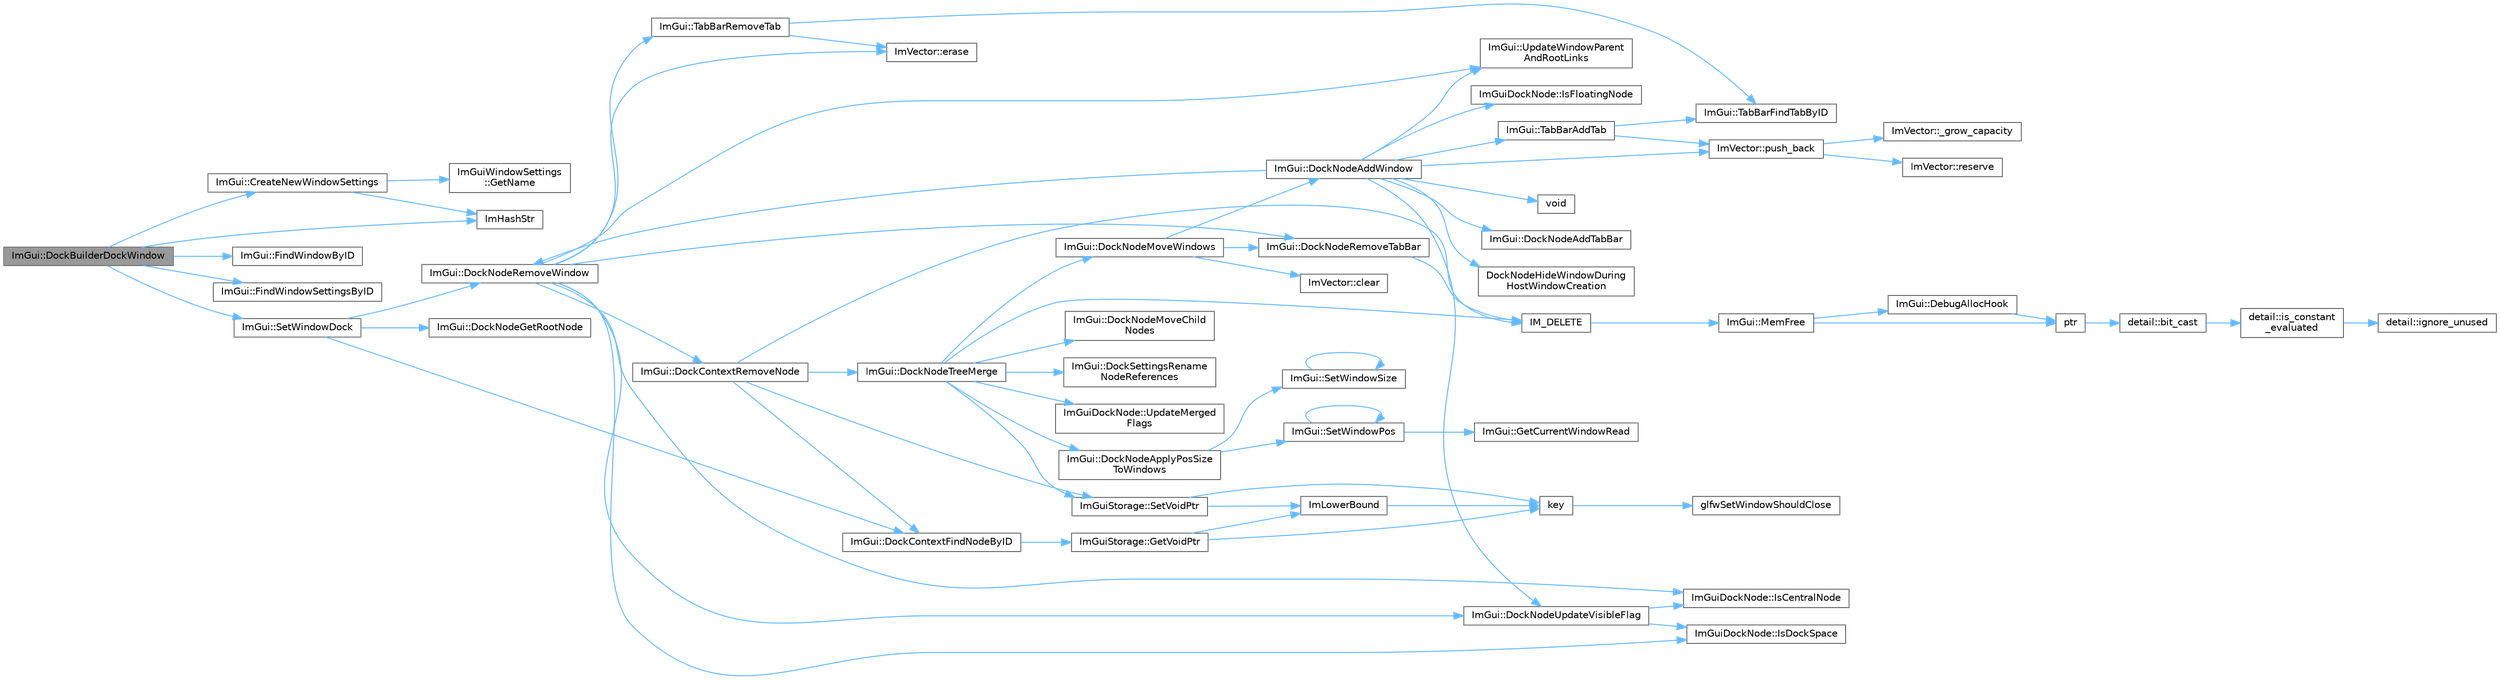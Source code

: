 digraph "ImGui::DockBuilderDockWindow"
{
 // LATEX_PDF_SIZE
  bgcolor="transparent";
  edge [fontname=Helvetica,fontsize=10,labelfontname=Helvetica,labelfontsize=10];
  node [fontname=Helvetica,fontsize=10,shape=box,height=0.2,width=0.4];
  rankdir="LR";
  Node1 [id="Node000001",label="ImGui::DockBuilderDockWindow",height=0.2,width=0.4,color="gray40", fillcolor="grey60", style="filled", fontcolor="black",tooltip=" "];
  Node1 -> Node2 [id="edge1_Node000001_Node000002",color="steelblue1",style="solid",tooltip=" "];
  Node2 [id="Node000002",label="ImGui::CreateNewWindowSettings",height=0.2,width=0.4,color="grey40", fillcolor="white", style="filled",URL="$namespace_im_gui.html#a2f325a08e833855b408f70a96d5fa064",tooltip=" "];
  Node2 -> Node3 [id="edge2_Node000002_Node000003",color="steelblue1",style="solid",tooltip=" "];
  Node3 [id="Node000003",label="ImGuiWindowSettings\l::GetName",height=0.2,width=0.4,color="grey40", fillcolor="white", style="filled",URL="$struct_im_gui_window_settings.html#a7a480e4ccc61ce5b8a4ac92d28ff5fd1",tooltip=" "];
  Node2 -> Node4 [id="edge3_Node000002_Node000004",color="steelblue1",style="solid",tooltip=" "];
  Node4 [id="Node000004",label="ImHashStr",height=0.2,width=0.4,color="grey40", fillcolor="white", style="filled",URL="$imgui_8cpp.html#ab6659b5d67f7a3369e099ce890e12223",tooltip=" "];
  Node1 -> Node5 [id="edge4_Node000001_Node000005",color="steelblue1",style="solid",tooltip=" "];
  Node5 [id="Node000005",label="ImGui::FindWindowByID",height=0.2,width=0.4,color="grey40", fillcolor="white", style="filled",URL="$namespace_im_gui.html#a82204d8800dc3a072ddbcbd2aecc48ac",tooltip=" "];
  Node1 -> Node6 [id="edge5_Node000001_Node000006",color="steelblue1",style="solid",tooltip=" "];
  Node6 [id="Node000006",label="ImGui::FindWindowSettingsByID",height=0.2,width=0.4,color="grey40", fillcolor="white", style="filled",URL="$namespace_im_gui.html#a186a7c51e5dc70e54843c9e9415707e2",tooltip=" "];
  Node1 -> Node4 [id="edge6_Node000001_Node000004",color="steelblue1",style="solid",tooltip=" "];
  Node1 -> Node7 [id="edge7_Node000001_Node000007",color="steelblue1",style="solid",tooltip=" "];
  Node7 [id="Node000007",label="ImGui::SetWindowDock",height=0.2,width=0.4,color="grey40", fillcolor="white", style="filled",URL="$namespace_im_gui.html#ac0bc045c65761e287ab5ef99833dcbbc",tooltip=" "];
  Node7 -> Node8 [id="edge8_Node000007_Node000008",color="steelblue1",style="solid",tooltip=" "];
  Node8 [id="Node000008",label="ImGui::DockContextFindNodeByID",height=0.2,width=0.4,color="grey40", fillcolor="white", style="filled",URL="$namespace_im_gui.html#a52be73f2abd2d0320469ba138f7c6d59",tooltip=" "];
  Node8 -> Node9 [id="edge9_Node000008_Node000009",color="steelblue1",style="solid",tooltip=" "];
  Node9 [id="Node000009",label="ImGuiStorage::GetVoidPtr",height=0.2,width=0.4,color="grey40", fillcolor="white", style="filled",URL="$struct_im_gui_storage.html#aaf87a98ede89da09113b0189f6d878ca",tooltip=" "];
  Node9 -> Node10 [id="edge10_Node000009_Node000010",color="steelblue1",style="solid",tooltip=" "];
  Node10 [id="Node000010",label="ImLowerBound",height=0.2,width=0.4,color="grey40", fillcolor="white", style="filled",URL="$imgui_8cpp.html#a409bfd6de574854cd644636ea13b6a8a",tooltip=" "];
  Node10 -> Node11 [id="edge11_Node000010_Node000011",color="steelblue1",style="solid",tooltip=" "];
  Node11 [id="Node000011",label="key",height=0.2,width=0.4,color="grey40", fillcolor="white", style="filled",URL="$gears_8c.html#accd6b5b92b78666e36543412d4ac14cd",tooltip=" "];
  Node11 -> Node12 [id="edge12_Node000011_Node000012",color="steelblue1",style="solid",tooltip=" "];
  Node12 [id="Node000012",label="glfwSetWindowShouldClose",height=0.2,width=0.4,color="grey40", fillcolor="white", style="filled",URL="$group__window.html#ga1cadeda7a1e2f224e06a8415d30741aa",tooltip="Sets the close flag of the specified window."];
  Node9 -> Node11 [id="edge13_Node000009_Node000011",color="steelblue1",style="solid",tooltip=" "];
  Node7 -> Node13 [id="edge14_Node000007_Node000013",color="steelblue1",style="solid",tooltip=" "];
  Node13 [id="Node000013",label="ImGui::DockNodeGetRootNode",height=0.2,width=0.4,color="grey40", fillcolor="white", style="filled",URL="$namespace_im_gui.html#ab52284ace3da5320ccc6e29ea8781aaa",tooltip=" "];
  Node7 -> Node14 [id="edge15_Node000007_Node000014",color="steelblue1",style="solid",tooltip=" "];
  Node14 [id="Node000014",label="ImGui::DockNodeRemoveWindow",height=0.2,width=0.4,color="grey40", fillcolor="white", style="filled",URL="$namespace_im_gui.html#a7707fcf2071bef8bb8681ed58b87c56e",tooltip=" "];
  Node14 -> Node15 [id="edge16_Node000014_Node000015",color="steelblue1",style="solid",tooltip=" "];
  Node15 [id="Node000015",label="ImGui::DockContextRemoveNode",height=0.2,width=0.4,color="grey40", fillcolor="white", style="filled",URL="$namespace_im_gui.html#a69ff368895db4bdc84de9ff21b52fddc",tooltip=" "];
  Node15 -> Node8 [id="edge17_Node000015_Node000008",color="steelblue1",style="solid",tooltip=" "];
  Node15 -> Node16 [id="edge18_Node000015_Node000016",color="steelblue1",style="solid",tooltip=" "];
  Node16 [id="Node000016",label="ImGui::DockNodeTreeMerge",height=0.2,width=0.4,color="grey40", fillcolor="white", style="filled",URL="$namespace_im_gui.html#a973b84ddd0e62151719cb562847b1291",tooltip=" "];
  Node16 -> Node17 [id="edge19_Node000016_Node000017",color="steelblue1",style="solid",tooltip=" "];
  Node17 [id="Node000017",label="ImGui::DockNodeApplyPosSize\lToWindows",height=0.2,width=0.4,color="grey40", fillcolor="white", style="filled",URL="$namespace_im_gui.html#af879255fe0be69945ceff4b832026a71",tooltip=" "];
  Node17 -> Node18 [id="edge20_Node000017_Node000018",color="steelblue1",style="solid",tooltip=" "];
  Node18 [id="Node000018",label="ImGui::SetWindowPos",height=0.2,width=0.4,color="grey40", fillcolor="white", style="filled",URL="$namespace_im_gui.html#aaa81e004de4c0a5cedb836e92e8aa0e5",tooltip=" "];
  Node18 -> Node19 [id="edge21_Node000018_Node000019",color="steelblue1",style="solid",tooltip=" "];
  Node19 [id="Node000019",label="ImGui::GetCurrentWindowRead",height=0.2,width=0.4,color="grey40", fillcolor="white", style="filled",URL="$namespace_im_gui.html#a055af7d6b7b4ae977a9c3c25a98e0d2f",tooltip=" "];
  Node18 -> Node18 [id="edge22_Node000018_Node000018",color="steelblue1",style="solid",tooltip=" "];
  Node17 -> Node20 [id="edge23_Node000017_Node000020",color="steelblue1",style="solid",tooltip=" "];
  Node20 [id="Node000020",label="ImGui::SetWindowSize",height=0.2,width=0.4,color="grey40", fillcolor="white", style="filled",URL="$namespace_im_gui.html#a657c6cc2246485332f608a5204447ea1",tooltip=" "];
  Node20 -> Node20 [id="edge24_Node000020_Node000020",color="steelblue1",style="solid",tooltip=" "];
  Node16 -> Node21 [id="edge25_Node000016_Node000021",color="steelblue1",style="solid",tooltip=" "];
  Node21 [id="Node000021",label="ImGui::DockNodeMoveChild\lNodes",height=0.2,width=0.4,color="grey40", fillcolor="white", style="filled",URL="$namespace_im_gui.html#a7b90f51f0d3548a567fdc90a69035e0d",tooltip=" "];
  Node16 -> Node22 [id="edge26_Node000016_Node000022",color="steelblue1",style="solid",tooltip=" "];
  Node22 [id="Node000022",label="ImGui::DockNodeMoveWindows",height=0.2,width=0.4,color="grey40", fillcolor="white", style="filled",URL="$namespace_im_gui.html#a8f314ce935f9160d4bdde3ba8fe8d24f",tooltip=" "];
  Node22 -> Node23 [id="edge27_Node000022_Node000023",color="steelblue1",style="solid",tooltip=" "];
  Node23 [id="Node000023",label="ImVector::clear",height=0.2,width=0.4,color="grey40", fillcolor="white", style="filled",URL="$struct_im_vector.html#ae2d401b4ec5f1113cdb8edb5a61a38f7",tooltip=" "];
  Node22 -> Node24 [id="edge28_Node000022_Node000024",color="steelblue1",style="solid",tooltip=" "];
  Node24 [id="Node000024",label="ImGui::DockNodeAddWindow",height=0.2,width=0.4,color="grey40", fillcolor="white", style="filled",URL="$namespace_im_gui.html#a9ddcb5d005e4d92cbce85de08deae665",tooltip=" "];
  Node24 -> Node25 [id="edge29_Node000024_Node000025",color="steelblue1",style="solid",tooltip=" "];
  Node25 [id="Node000025",label="ImGui::DockNodeAddTabBar",height=0.2,width=0.4,color="grey40", fillcolor="white", style="filled",URL="$namespace_im_gui.html#ac621689d25d2aeeb45ee8a007080498d",tooltip=" "];
  Node24 -> Node26 [id="edge30_Node000024_Node000026",color="steelblue1",style="solid",tooltip=" "];
  Node26 [id="Node000026",label="DockNodeHideWindowDuring\lHostWindowCreation",height=0.2,width=0.4,color="grey40", fillcolor="white", style="filled",URL="$imgui_8cpp.html#a4fbdea00c388b92d697a9c15b033d221",tooltip=" "];
  Node24 -> Node14 [id="edge31_Node000024_Node000014",color="steelblue1",style="solid",tooltip=" "];
  Node24 -> Node27 [id="edge32_Node000024_Node000027",color="steelblue1",style="solid",tooltip=" "];
  Node27 [id="Node000027",label="ImGui::DockNodeUpdateVisibleFlag",height=0.2,width=0.4,color="grey40", fillcolor="white", style="filled",URL="$namespace_im_gui.html#a42a888a71f6295199994f5c3aa65f9d6",tooltip=" "];
  Node27 -> Node28 [id="edge33_Node000027_Node000028",color="steelblue1",style="solid",tooltip=" "];
  Node28 [id="Node000028",label="ImGuiDockNode::IsCentralNode",height=0.2,width=0.4,color="grey40", fillcolor="white", style="filled",URL="$struct_im_gui_dock_node.html#a65a6bb0809083aef0edbf937c90b83f6",tooltip=" "];
  Node27 -> Node29 [id="edge34_Node000027_Node000029",color="steelblue1",style="solid",tooltip=" "];
  Node29 [id="Node000029",label="ImGuiDockNode::IsDockSpace",height=0.2,width=0.4,color="grey40", fillcolor="white", style="filled",URL="$struct_im_gui_dock_node.html#a2f06798d0770e6894d27ec776b5d7538",tooltip=" "];
  Node24 -> Node30 [id="edge35_Node000024_Node000030",color="steelblue1",style="solid",tooltip=" "];
  Node30 [id="Node000030",label="ImGuiDockNode::IsFloatingNode",height=0.2,width=0.4,color="grey40", fillcolor="white", style="filled",URL="$struct_im_gui_dock_node.html#a65218fbb8d4629246096dd8fe5d1f219",tooltip=" "];
  Node24 -> Node31 [id="edge36_Node000024_Node000031",color="steelblue1",style="solid",tooltip=" "];
  Node31 [id="Node000031",label="ImVector::push_back",height=0.2,width=0.4,color="grey40", fillcolor="white", style="filled",URL="$struct_im_vector.html#aab5df48e0711a48bd12f3206e08c4108",tooltip=" "];
  Node31 -> Node32 [id="edge37_Node000031_Node000032",color="steelblue1",style="solid",tooltip=" "];
  Node32 [id="Node000032",label="ImVector::_grow_capacity",height=0.2,width=0.4,color="grey40", fillcolor="white", style="filled",URL="$struct_im_vector.html#a3a097635d464b1b70dc7d59996a88b28",tooltip=" "];
  Node31 -> Node33 [id="edge38_Node000031_Node000033",color="steelblue1",style="solid",tooltip=" "];
  Node33 [id="Node000033",label="ImVector::reserve",height=0.2,width=0.4,color="grey40", fillcolor="white", style="filled",URL="$struct_im_vector.html#a0f14f5736c3372157856eebb67123b75",tooltip=" "];
  Node24 -> Node34 [id="edge39_Node000024_Node000034",color="steelblue1",style="solid",tooltip=" "];
  Node34 [id="Node000034",label="ImGui::TabBarAddTab",height=0.2,width=0.4,color="grey40", fillcolor="white", style="filled",URL="$namespace_im_gui.html#ad351241dc857097a48c74669249b3c04",tooltip=" "];
  Node34 -> Node31 [id="edge40_Node000034_Node000031",color="steelblue1",style="solid",tooltip=" "];
  Node34 -> Node35 [id="edge41_Node000034_Node000035",color="steelblue1",style="solid",tooltip=" "];
  Node35 [id="Node000035",label="ImGui::TabBarFindTabByID",height=0.2,width=0.4,color="grey40", fillcolor="white", style="filled",URL="$namespace_im_gui.html#a892525a74a6206eabbeb851071b3119a",tooltip=" "];
  Node24 -> Node36 [id="edge42_Node000024_Node000036",color="steelblue1",style="solid",tooltip=" "];
  Node36 [id="Node000036",label="ImGui::UpdateWindowParent\lAndRootLinks",height=0.2,width=0.4,color="grey40", fillcolor="white", style="filled",URL="$namespace_im_gui.html#a85d7262320ed7ce8e40863b99f8db4a3",tooltip=" "];
  Node24 -> Node37 [id="edge43_Node000024_Node000037",color="steelblue1",style="solid",tooltip=" "];
  Node37 [id="Node000037",label="void",height=0.2,width=0.4,color="grey40", fillcolor="white", style="filled",URL="$mimalloc_8h.html#a9d6d8aef94ac19034a5f163606f84830",tooltip=" "];
  Node22 -> Node38 [id="edge44_Node000022_Node000038",color="steelblue1",style="solid",tooltip=" "];
  Node38 [id="Node000038",label="ImGui::DockNodeRemoveTabBar",height=0.2,width=0.4,color="grey40", fillcolor="white", style="filled",URL="$namespace_im_gui.html#ad0e39bff5ef1bbdd6ba22c133f211da7",tooltip=" "];
  Node38 -> Node39 [id="edge45_Node000038_Node000039",color="steelblue1",style="solid",tooltip=" "];
  Node39 [id="Node000039",label="IM_DELETE",height=0.2,width=0.4,color="grey40", fillcolor="white", style="filled",URL="$imgui_8h.html#a3c856832c3fe1da8767a9353da3707e1",tooltip=" "];
  Node39 -> Node40 [id="edge46_Node000039_Node000040",color="steelblue1",style="solid",tooltip=" "];
  Node40 [id="Node000040",label="ImGui::MemFree",height=0.2,width=0.4,color="grey40", fillcolor="white", style="filled",URL="$namespace_im_gui.html#a269ec695c6e722ec3da85dae37f0675d",tooltip=" "];
  Node40 -> Node41 [id="edge47_Node000040_Node000041",color="steelblue1",style="solid",tooltip=" "];
  Node41 [id="Node000041",label="ImGui::DebugAllocHook",height=0.2,width=0.4,color="grey40", fillcolor="white", style="filled",URL="$namespace_im_gui.html#af81dc8d88fa2e5d0996163993f90ccf8",tooltip=" "];
  Node41 -> Node42 [id="edge48_Node000041_Node000042",color="steelblue1",style="solid",tooltip=" "];
  Node42 [id="Node000042",label="ptr",height=0.2,width=0.4,color="grey40", fillcolor="white", style="filled",URL="$spdlog_2include_2spdlog_2fmt_2bundled_2format_8h.html#adb6e274f8eb0b74b2865215e1b49c535",tooltip=" "];
  Node42 -> Node43 [id="edge49_Node000042_Node000043",color="steelblue1",style="solid",tooltip=" "];
  Node43 [id="Node000043",label="detail::bit_cast",height=0.2,width=0.4,color="grey40", fillcolor="white", style="filled",URL="$namespacedetail.html#a13855d666ae097f8d0343395183e3b47",tooltip=" "];
  Node43 -> Node44 [id="edge50_Node000043_Node000044",color="steelblue1",style="solid",tooltip=" "];
  Node44 [id="Node000044",label="detail::is_constant\l_evaluated",height=0.2,width=0.4,color="grey40", fillcolor="white", style="filled",URL="$namespacedetail.html#a75ed2634319883d038944529dbb954e2",tooltip=" "];
  Node44 -> Node45 [id="edge51_Node000044_Node000045",color="steelblue1",style="solid",tooltip=" "];
  Node45 [id="Node000045",label="detail::ignore_unused",height=0.2,width=0.4,color="grey40", fillcolor="white", style="filled",URL="$namespacedetail.html#a1fe84ebaf96215ce0665d95b3124c2df",tooltip=" "];
  Node40 -> Node42 [id="edge52_Node000040_Node000042",color="steelblue1",style="solid",tooltip=" "];
  Node16 -> Node46 [id="edge53_Node000016_Node000046",color="steelblue1",style="solid",tooltip=" "];
  Node46 [id="Node000046",label="ImGui::DockSettingsRename\lNodeReferences",height=0.2,width=0.4,color="grey40", fillcolor="white", style="filled",URL="$namespace_im_gui.html#a62a4dbebb5015352589459596f16b26c",tooltip=" "];
  Node16 -> Node39 [id="edge54_Node000016_Node000039",color="steelblue1",style="solid",tooltip=" "];
  Node16 -> Node47 [id="edge55_Node000016_Node000047",color="steelblue1",style="solid",tooltip=" "];
  Node47 [id="Node000047",label="ImGuiStorage::SetVoidPtr",height=0.2,width=0.4,color="grey40", fillcolor="white", style="filled",URL="$struct_im_gui_storage.html#a55f840086b3ec9cf63c67f02d159204a",tooltip=" "];
  Node47 -> Node10 [id="edge56_Node000047_Node000010",color="steelblue1",style="solid",tooltip=" "];
  Node47 -> Node11 [id="edge57_Node000047_Node000011",color="steelblue1",style="solid",tooltip=" "];
  Node16 -> Node48 [id="edge58_Node000016_Node000048",color="steelblue1",style="solid",tooltip=" "];
  Node48 [id="Node000048",label="ImGuiDockNode::UpdateMerged\lFlags",height=0.2,width=0.4,color="grey40", fillcolor="white", style="filled",URL="$struct_im_gui_dock_node.html#a87a708d19b6f2e22c15d6d378c8b71e2",tooltip=" "];
  Node15 -> Node39 [id="edge59_Node000015_Node000039",color="steelblue1",style="solid",tooltip=" "];
  Node15 -> Node47 [id="edge60_Node000015_Node000047",color="steelblue1",style="solid",tooltip=" "];
  Node14 -> Node38 [id="edge61_Node000014_Node000038",color="steelblue1",style="solid",tooltip=" "];
  Node14 -> Node27 [id="edge62_Node000014_Node000027",color="steelblue1",style="solid",tooltip=" "];
  Node14 -> Node49 [id="edge63_Node000014_Node000049",color="steelblue1",style="solid",tooltip=" "];
  Node49 [id="Node000049",label="ImVector::erase",height=0.2,width=0.4,color="grey40", fillcolor="white", style="filled",URL="$struct_im_vector.html#a2f88ac70791f2da6d4168d7b29f38f1e",tooltip=" "];
  Node14 -> Node28 [id="edge64_Node000014_Node000028",color="steelblue1",style="solid",tooltip=" "];
  Node14 -> Node29 [id="edge65_Node000014_Node000029",color="steelblue1",style="solid",tooltip=" "];
  Node14 -> Node50 [id="edge66_Node000014_Node000050",color="steelblue1",style="solid",tooltip=" "];
  Node50 [id="Node000050",label="ImGui::TabBarRemoveTab",height=0.2,width=0.4,color="grey40", fillcolor="white", style="filled",URL="$namespace_im_gui.html#a3340d8c07dca35527b618288f091a0f7",tooltip=" "];
  Node50 -> Node49 [id="edge67_Node000050_Node000049",color="steelblue1",style="solid",tooltip=" "];
  Node50 -> Node35 [id="edge68_Node000050_Node000035",color="steelblue1",style="solid",tooltip=" "];
  Node14 -> Node36 [id="edge69_Node000014_Node000036",color="steelblue1",style="solid",tooltip=" "];
}
